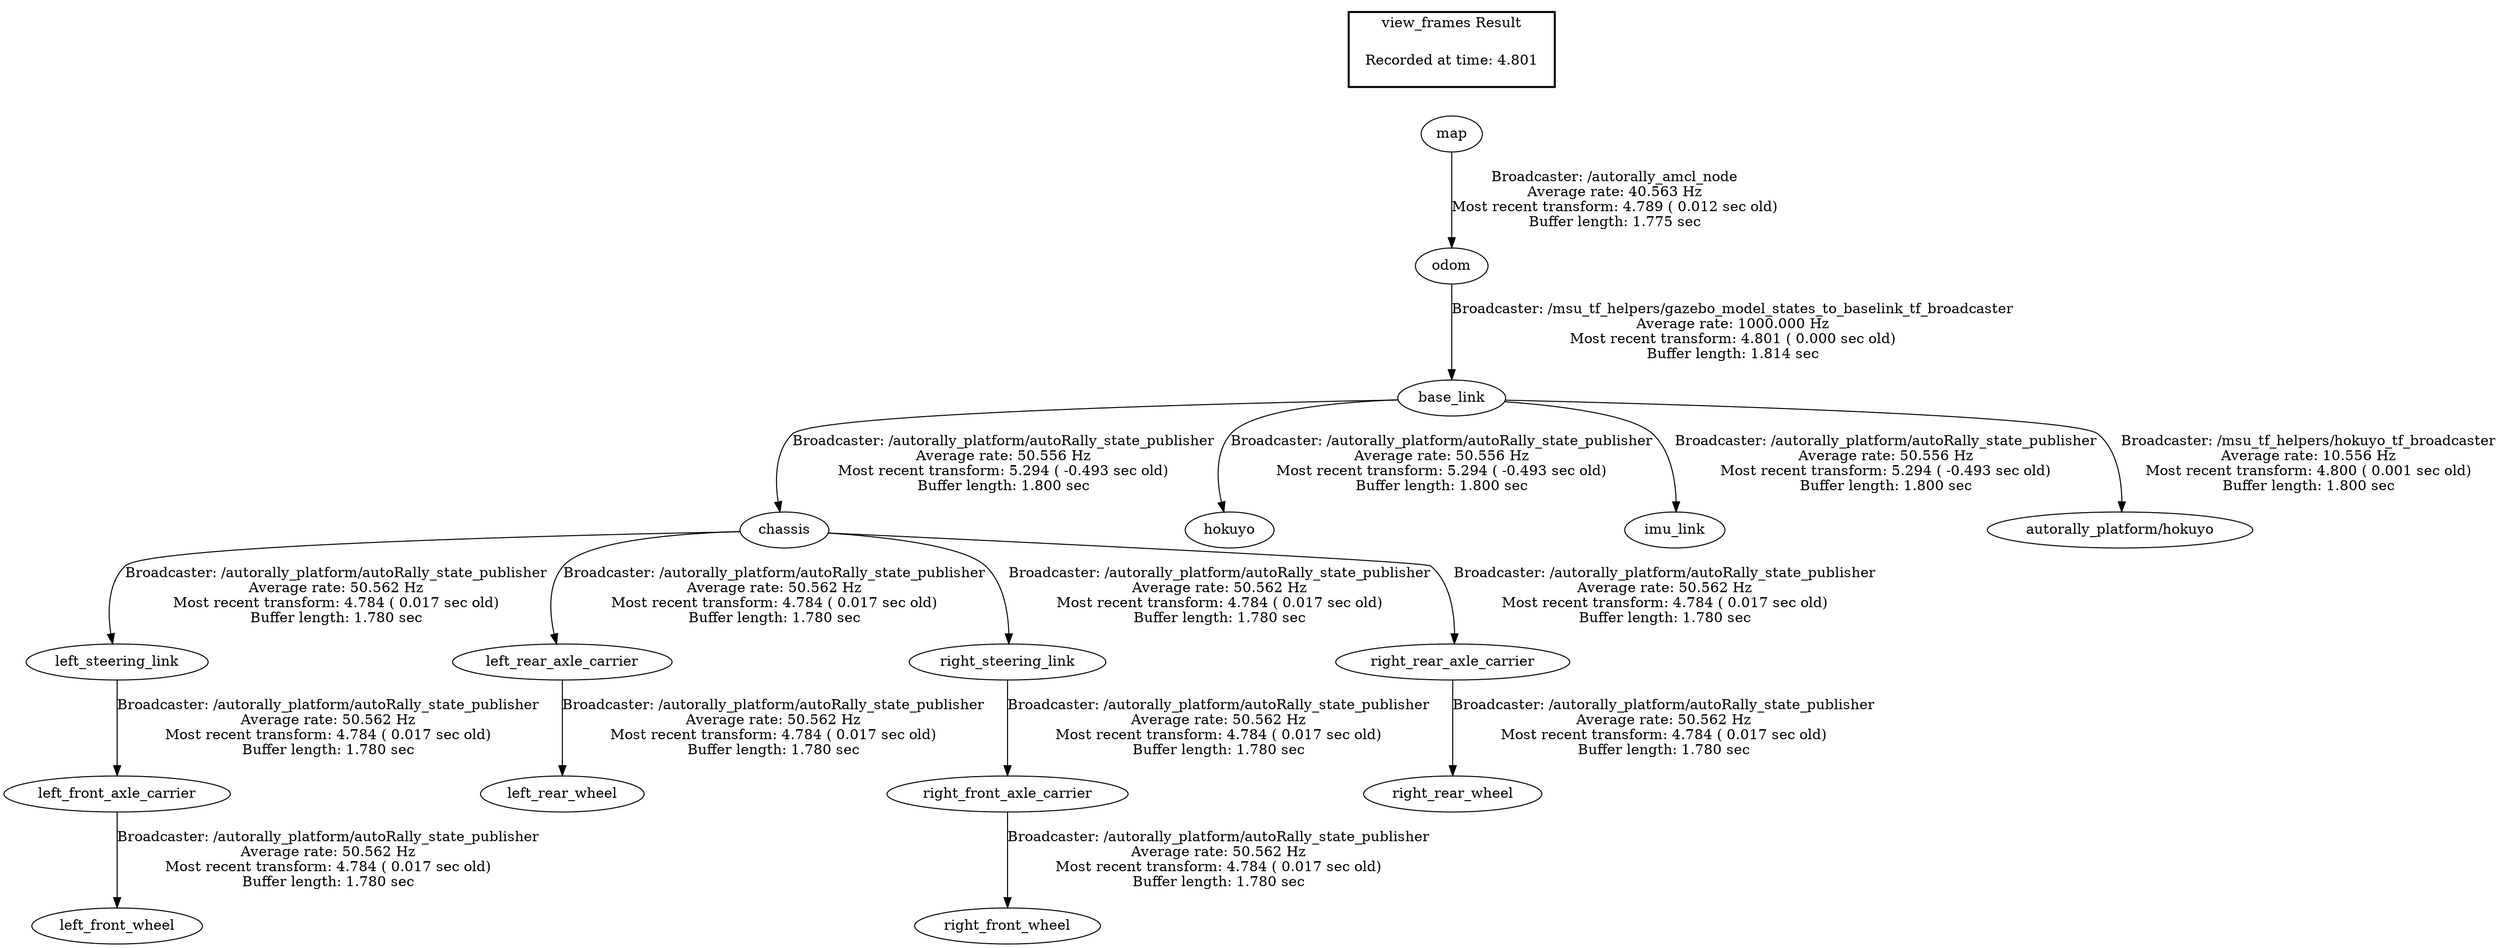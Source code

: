 digraph G {
"odom" -> "base_link"[label="Broadcaster: /msu_tf_helpers/gazebo_model_states_to_baselink_tf_broadcaster\nAverage rate: 1000.000 Hz\nMost recent transform: 4.801 ( 0.000 sec old)\nBuffer length: 1.814 sec\n"];
"map" -> "odom"[label="Broadcaster: /autorally_amcl_node\nAverage rate: 40.563 Hz\nMost recent transform: 4.789 ( 0.012 sec old)\nBuffer length: 1.775 sec\n"];
"base_link" -> "chassis"[label="Broadcaster: /autorally_platform/autoRally_state_publisher\nAverage rate: 50.556 Hz\nMost recent transform: 5.294 ( -0.493 sec old)\nBuffer length: 1.800 sec\n"];
"base_link" -> "hokuyo"[label="Broadcaster: /autorally_platform/autoRally_state_publisher\nAverage rate: 50.556 Hz\nMost recent transform: 5.294 ( -0.493 sec old)\nBuffer length: 1.800 sec\n"];
"base_link" -> "imu_link"[label="Broadcaster: /autorally_platform/autoRally_state_publisher\nAverage rate: 50.556 Hz\nMost recent transform: 5.294 ( -0.493 sec old)\nBuffer length: 1.800 sec\n"];
"base_link" -> "autorally_platform/hokuyo"[label="Broadcaster: /msu_tf_helpers/hokuyo_tf_broadcaster\nAverage rate: 10.556 Hz\nMost recent transform: 4.800 ( 0.001 sec old)\nBuffer length: 1.800 sec\n"];
"left_front_axle_carrier" -> "left_front_wheel"[label="Broadcaster: /autorally_platform/autoRally_state_publisher\nAverage rate: 50.562 Hz\nMost recent transform: 4.784 ( 0.017 sec old)\nBuffer length: 1.780 sec\n"];
"left_steering_link" -> "left_front_axle_carrier"[label="Broadcaster: /autorally_platform/autoRally_state_publisher\nAverage rate: 50.562 Hz\nMost recent transform: 4.784 ( 0.017 sec old)\nBuffer length: 1.780 sec\n"];
"chassis" -> "left_steering_link"[label="Broadcaster: /autorally_platform/autoRally_state_publisher\nAverage rate: 50.562 Hz\nMost recent transform: 4.784 ( 0.017 sec old)\nBuffer length: 1.780 sec\n"];
"left_rear_axle_carrier" -> "left_rear_wheel"[label="Broadcaster: /autorally_platform/autoRally_state_publisher\nAverage rate: 50.562 Hz\nMost recent transform: 4.784 ( 0.017 sec old)\nBuffer length: 1.780 sec\n"];
"chassis" -> "left_rear_axle_carrier"[label="Broadcaster: /autorally_platform/autoRally_state_publisher\nAverage rate: 50.562 Hz\nMost recent transform: 4.784 ( 0.017 sec old)\nBuffer length: 1.780 sec\n"];
"right_front_axle_carrier" -> "right_front_wheel"[label="Broadcaster: /autorally_platform/autoRally_state_publisher\nAverage rate: 50.562 Hz\nMost recent transform: 4.784 ( 0.017 sec old)\nBuffer length: 1.780 sec\n"];
"right_steering_link" -> "right_front_axle_carrier"[label="Broadcaster: /autorally_platform/autoRally_state_publisher\nAverage rate: 50.562 Hz\nMost recent transform: 4.784 ( 0.017 sec old)\nBuffer length: 1.780 sec\n"];
"chassis" -> "right_steering_link"[label="Broadcaster: /autorally_platform/autoRally_state_publisher\nAverage rate: 50.562 Hz\nMost recent transform: 4.784 ( 0.017 sec old)\nBuffer length: 1.780 sec\n"];
"right_rear_axle_carrier" -> "right_rear_wheel"[label="Broadcaster: /autorally_platform/autoRally_state_publisher\nAverage rate: 50.562 Hz\nMost recent transform: 4.784 ( 0.017 sec old)\nBuffer length: 1.780 sec\n"];
"chassis" -> "right_rear_axle_carrier"[label="Broadcaster: /autorally_platform/autoRally_state_publisher\nAverage rate: 50.562 Hz\nMost recent transform: 4.784 ( 0.017 sec old)\nBuffer length: 1.780 sec\n"];
edge [style=invis];
 subgraph cluster_legend { style=bold; color=black; label ="view_frames Result";
"Recorded at time: 4.801"[ shape=plaintext ] ;
 }->"map";
}